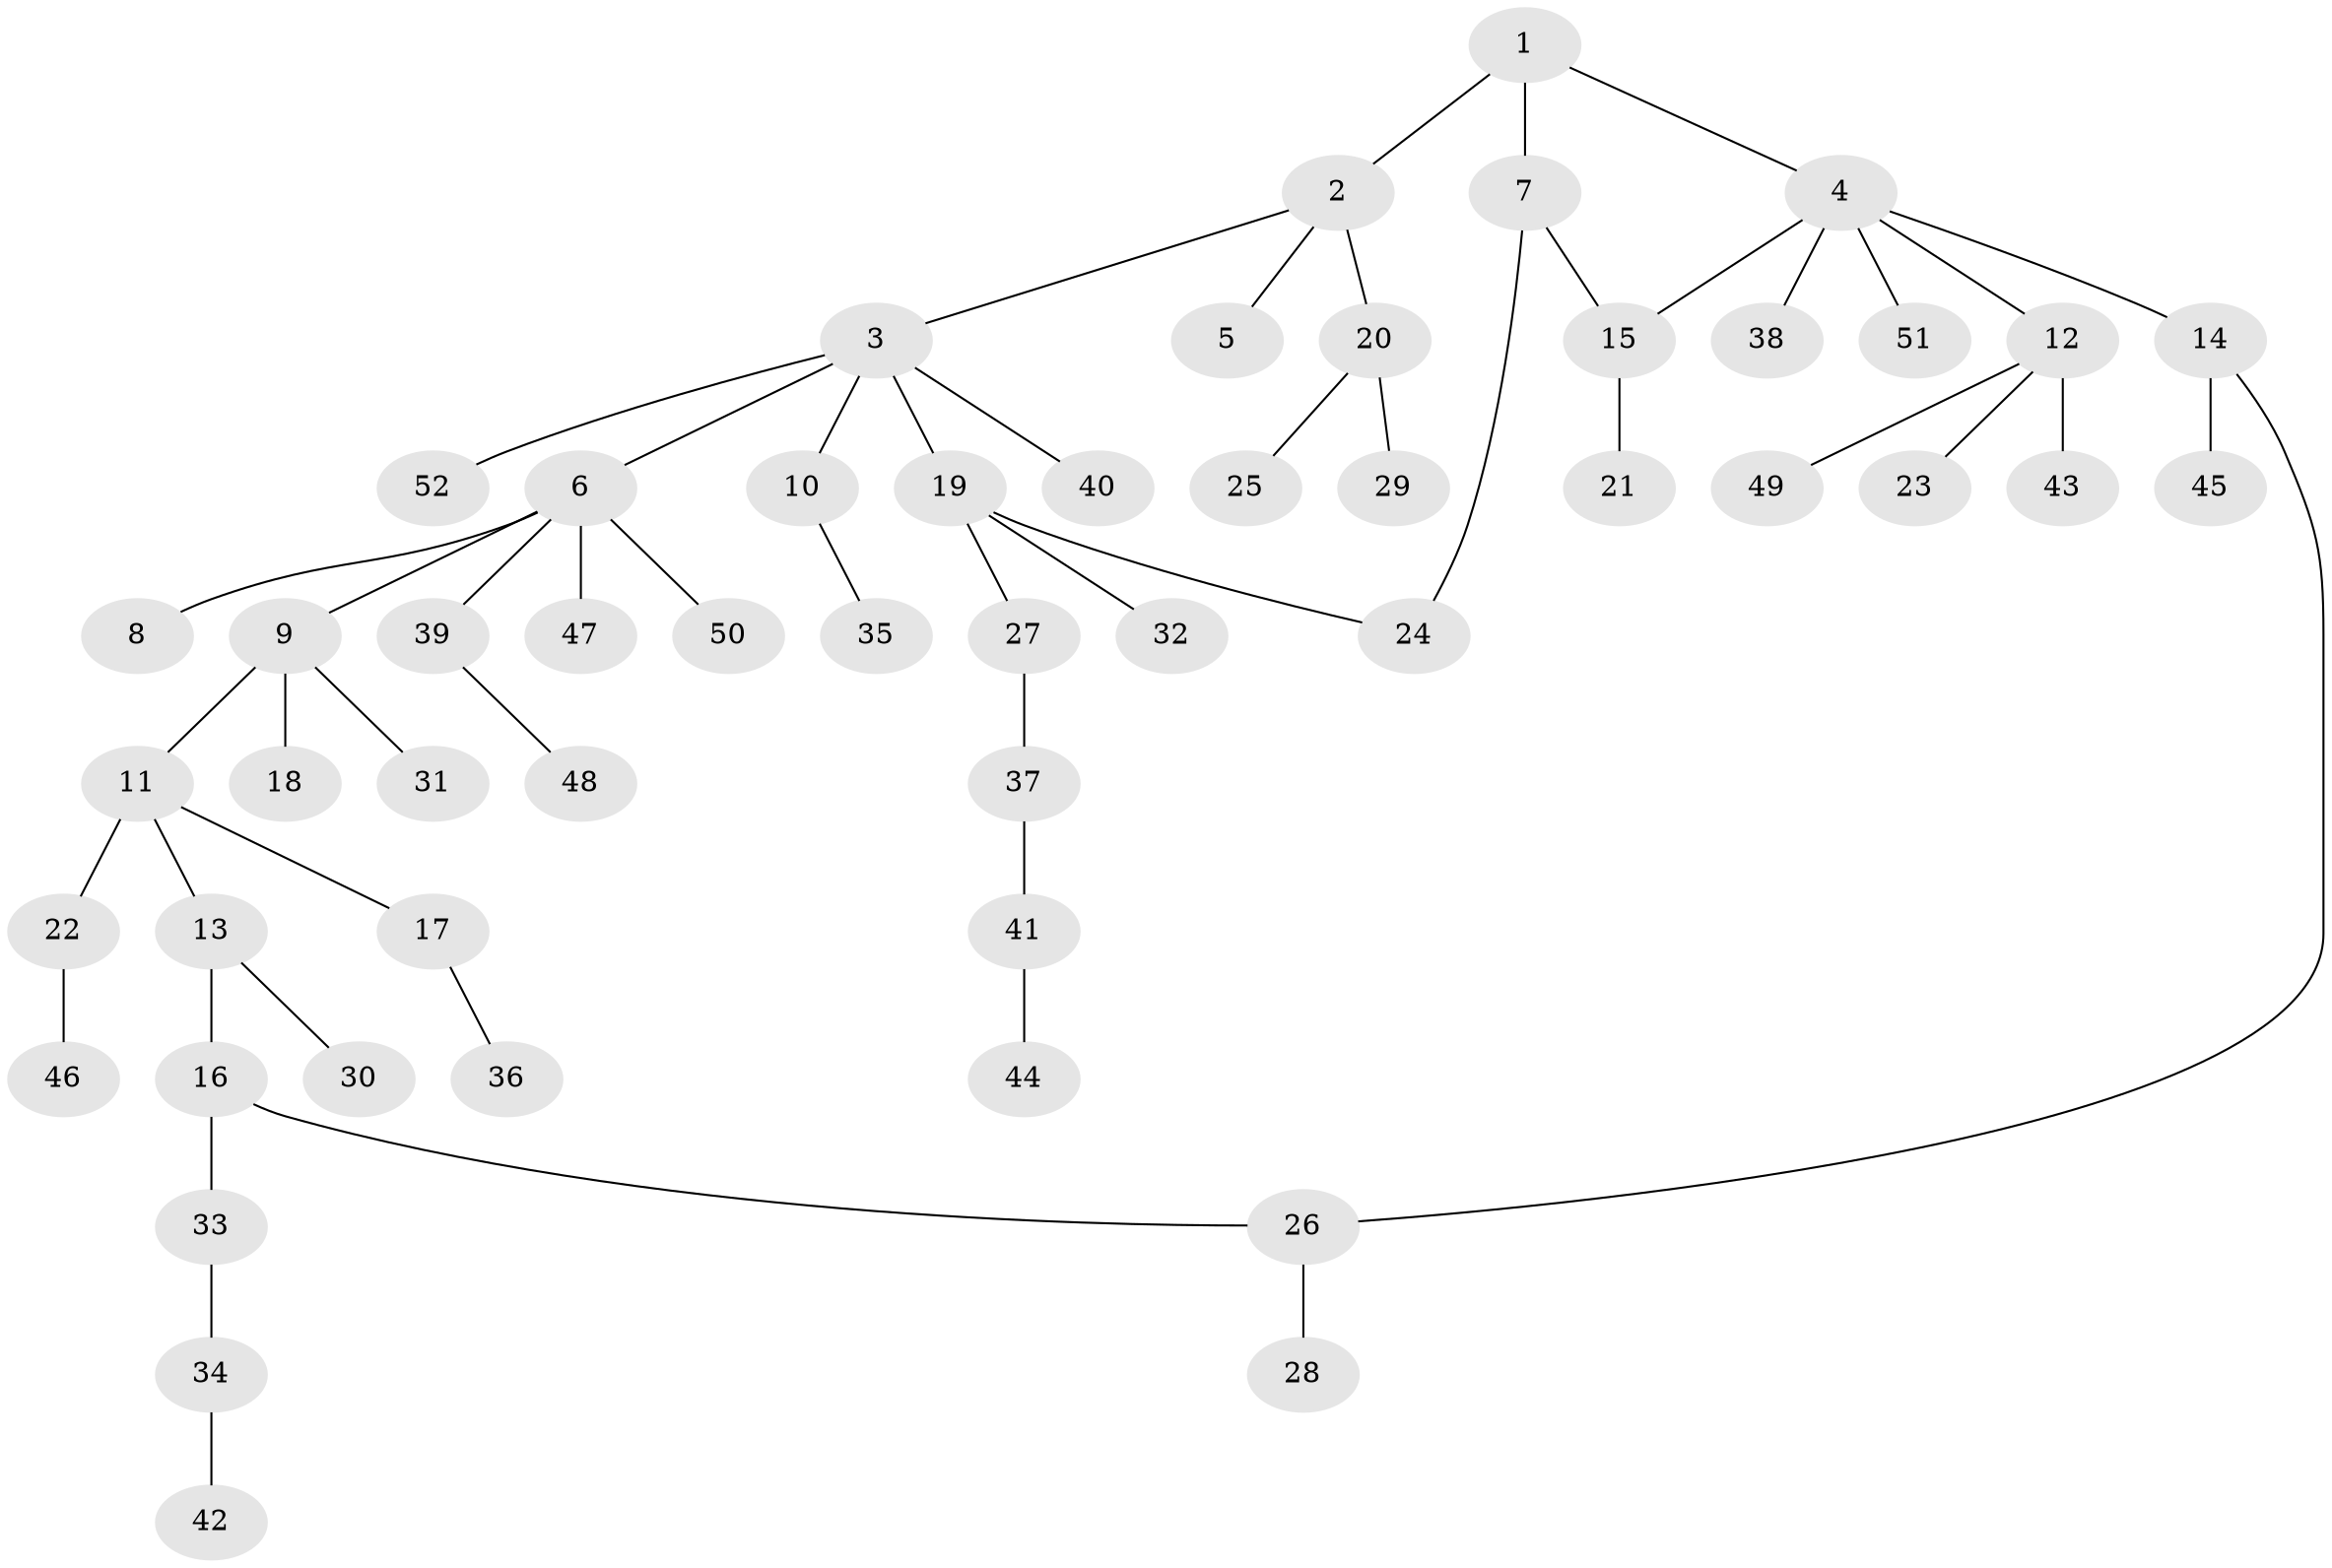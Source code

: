 // Generated by graph-tools (version 1.1) at 2025/10/02/27/25 16:10:51]
// undirected, 52 vertices, 54 edges
graph export_dot {
graph [start="1"]
  node [color=gray90,style=filled];
  1;
  2;
  3;
  4;
  5;
  6;
  7;
  8;
  9;
  10;
  11;
  12;
  13;
  14;
  15;
  16;
  17;
  18;
  19;
  20;
  21;
  22;
  23;
  24;
  25;
  26;
  27;
  28;
  29;
  30;
  31;
  32;
  33;
  34;
  35;
  36;
  37;
  38;
  39;
  40;
  41;
  42;
  43;
  44;
  45;
  46;
  47;
  48;
  49;
  50;
  51;
  52;
  1 -- 2;
  1 -- 4;
  1 -- 7;
  2 -- 3;
  2 -- 5;
  2 -- 20;
  3 -- 6;
  3 -- 10;
  3 -- 19;
  3 -- 40;
  3 -- 52;
  4 -- 12;
  4 -- 14;
  4 -- 15;
  4 -- 38;
  4 -- 51;
  6 -- 8;
  6 -- 9;
  6 -- 39;
  6 -- 47;
  6 -- 50;
  7 -- 24;
  7 -- 15;
  9 -- 11;
  9 -- 18;
  9 -- 31;
  10 -- 35;
  11 -- 13;
  11 -- 17;
  11 -- 22;
  12 -- 23;
  12 -- 43;
  12 -- 49;
  13 -- 16;
  13 -- 30;
  14 -- 26;
  14 -- 45;
  15 -- 21;
  16 -- 33;
  16 -- 26;
  17 -- 36;
  19 -- 24;
  19 -- 27;
  19 -- 32;
  20 -- 25;
  20 -- 29;
  22 -- 46;
  26 -- 28;
  27 -- 37;
  33 -- 34;
  34 -- 42;
  37 -- 41;
  39 -- 48;
  41 -- 44;
}
